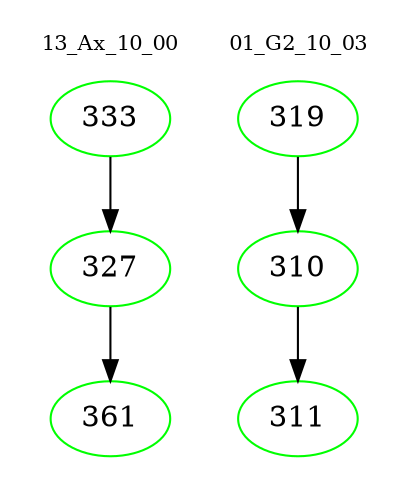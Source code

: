 digraph{
subgraph cluster_0 {
color = white
label = "13_Ax_10_00";
fontsize=10;
T0_333 [label="333", color="green"]
T0_333 -> T0_327 [color="black"]
T0_327 [label="327", color="green"]
T0_327 -> T0_361 [color="black"]
T0_361 [label="361", color="green"]
}
subgraph cluster_1 {
color = white
label = "01_G2_10_03";
fontsize=10;
T1_319 [label="319", color="green"]
T1_319 -> T1_310 [color="black"]
T1_310 [label="310", color="green"]
T1_310 -> T1_311 [color="black"]
T1_311 [label="311", color="green"]
}
}
